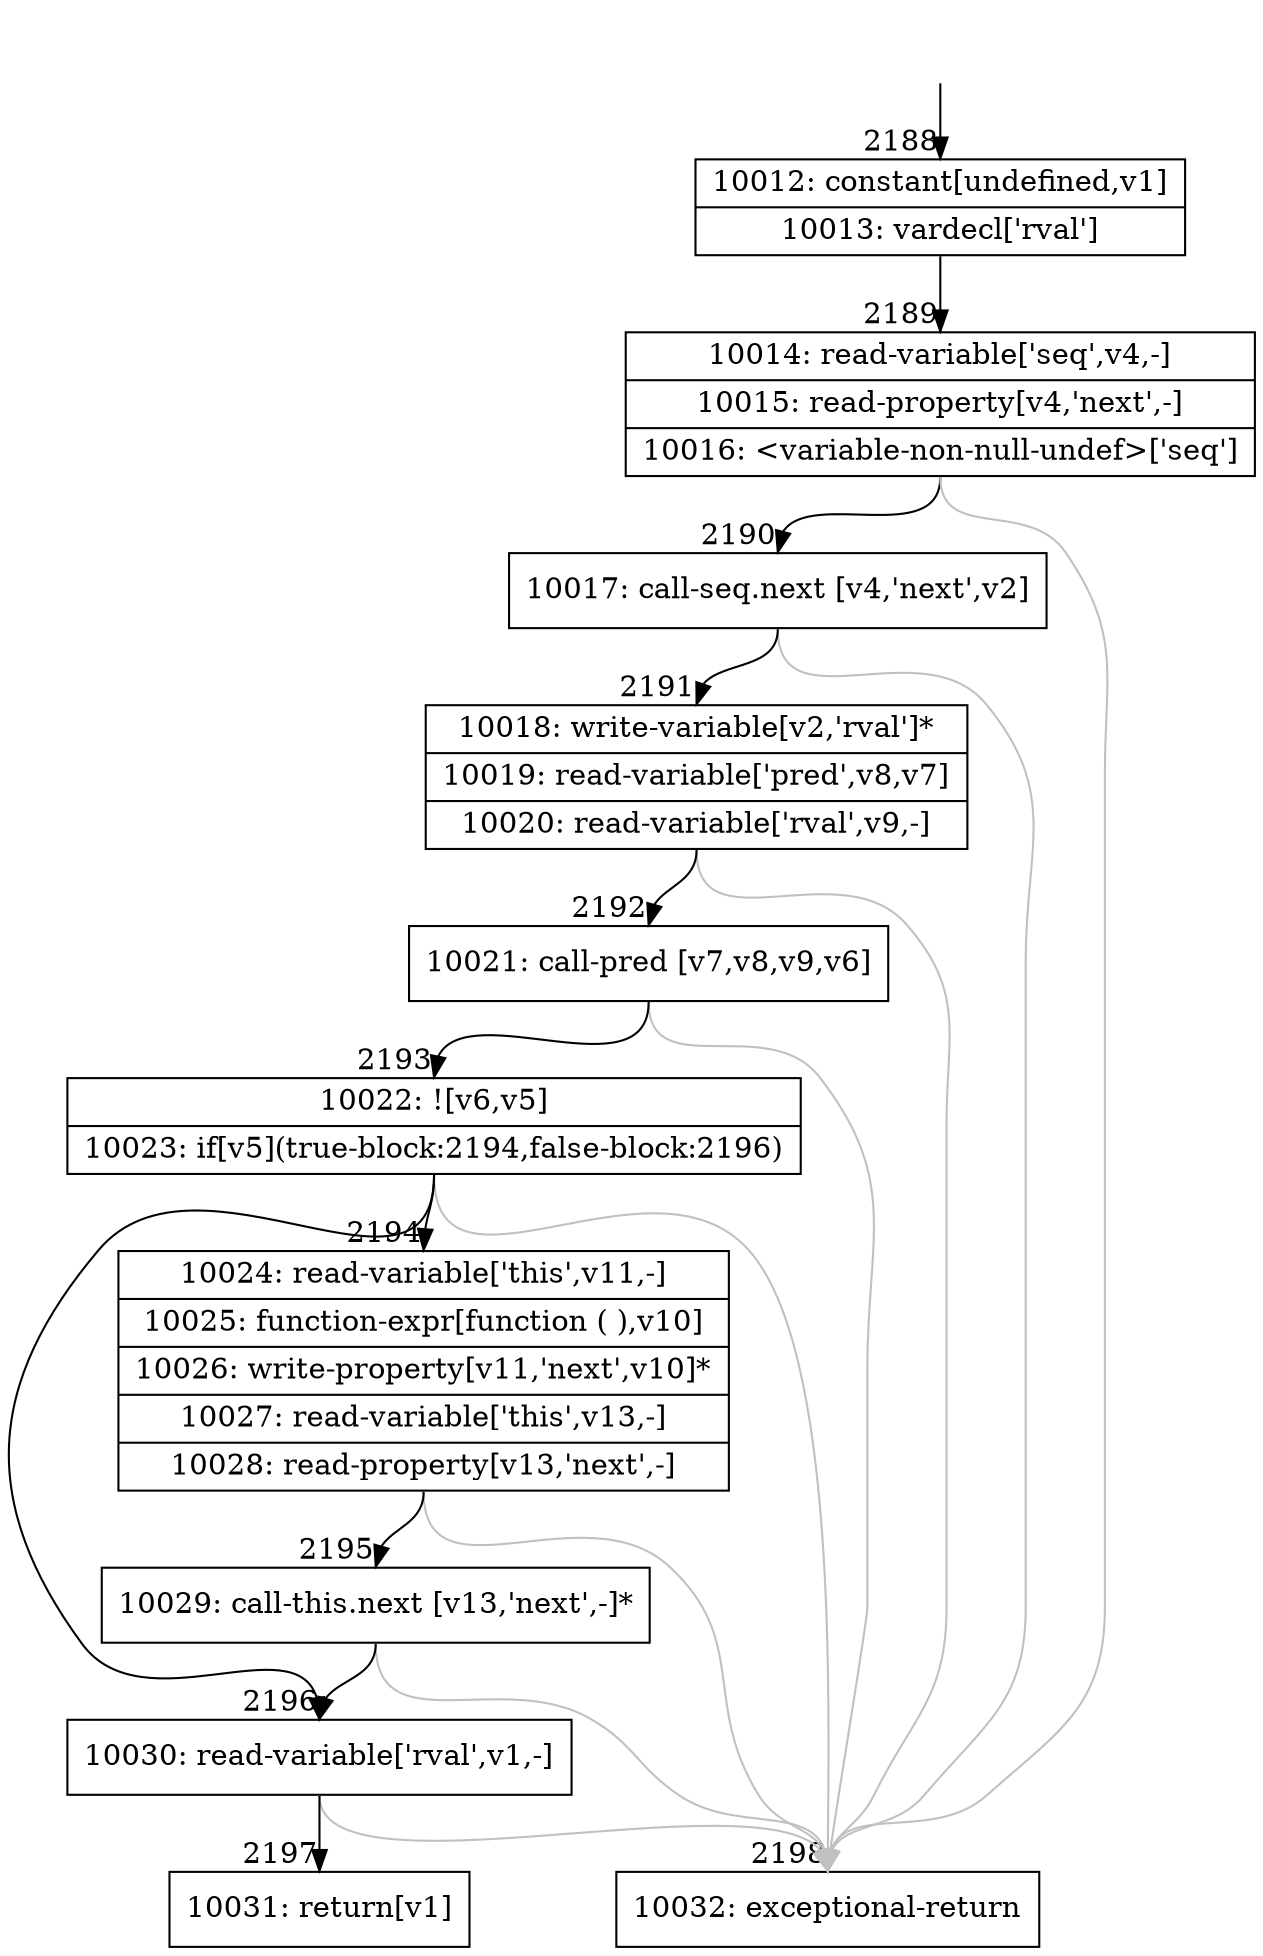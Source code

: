 digraph {
rankdir="TD"
BB_entry166[shape=none,label=""];
BB_entry166 -> BB2188 [tailport=s, headport=n, headlabel="    2188"]
BB2188 [shape=record label="{10012: constant[undefined,v1]|10013: vardecl['rval']}" ] 
BB2188 -> BB2189 [tailport=s, headport=n, headlabel="      2189"]
BB2189 [shape=record label="{10014: read-variable['seq',v4,-]|10015: read-property[v4,'next',-]|10016: \<variable-non-null-undef\>['seq']}" ] 
BB2189 -> BB2190 [tailport=s, headport=n, headlabel="      2190"]
BB2189 -> BB2198 [tailport=s, headport=n, color=gray, headlabel="      2198"]
BB2190 [shape=record label="{10017: call-seq.next [v4,'next',v2]}" ] 
BB2190 -> BB2191 [tailport=s, headport=n, headlabel="      2191"]
BB2190 -> BB2198 [tailport=s, headport=n, color=gray]
BB2191 [shape=record label="{10018: write-variable[v2,'rval']*|10019: read-variable['pred',v8,v7]|10020: read-variable['rval',v9,-]}" ] 
BB2191 -> BB2192 [tailport=s, headport=n, headlabel="      2192"]
BB2191 -> BB2198 [tailport=s, headport=n, color=gray]
BB2192 [shape=record label="{10021: call-pred [v7,v8,v9,v6]}" ] 
BB2192 -> BB2193 [tailport=s, headport=n, headlabel="      2193"]
BB2192 -> BB2198 [tailport=s, headport=n, color=gray]
BB2193 [shape=record label="{10022: ![v6,v5]|10023: if[v5](true-block:2194,false-block:2196)}" ] 
BB2193 -> BB2194 [tailport=s, headport=n, headlabel="      2194"]
BB2193 -> BB2196 [tailport=s, headport=n, headlabel="      2196"]
BB2193 -> BB2198 [tailport=s, headport=n, color=gray]
BB2194 [shape=record label="{10024: read-variable['this',v11,-]|10025: function-expr[function ( ),v10]|10026: write-property[v11,'next',v10]*|10027: read-variable['this',v13,-]|10028: read-property[v13,'next',-]}" ] 
BB2194 -> BB2195 [tailport=s, headport=n, headlabel="      2195"]
BB2194 -> BB2198 [tailport=s, headport=n, color=gray]
BB2195 [shape=record label="{10029: call-this.next [v13,'next',-]*}" ] 
BB2195 -> BB2196 [tailport=s, headport=n]
BB2195 -> BB2198 [tailport=s, headport=n, color=gray]
BB2196 [shape=record label="{10030: read-variable['rval',v1,-]}" ] 
BB2196 -> BB2197 [tailport=s, headport=n, headlabel="      2197"]
BB2196 -> BB2198 [tailport=s, headport=n, color=gray]
BB2197 [shape=record label="{10031: return[v1]}" ] 
BB2198 [shape=record label="{10032: exceptional-return}" ] 
//#$~ 1329
}
